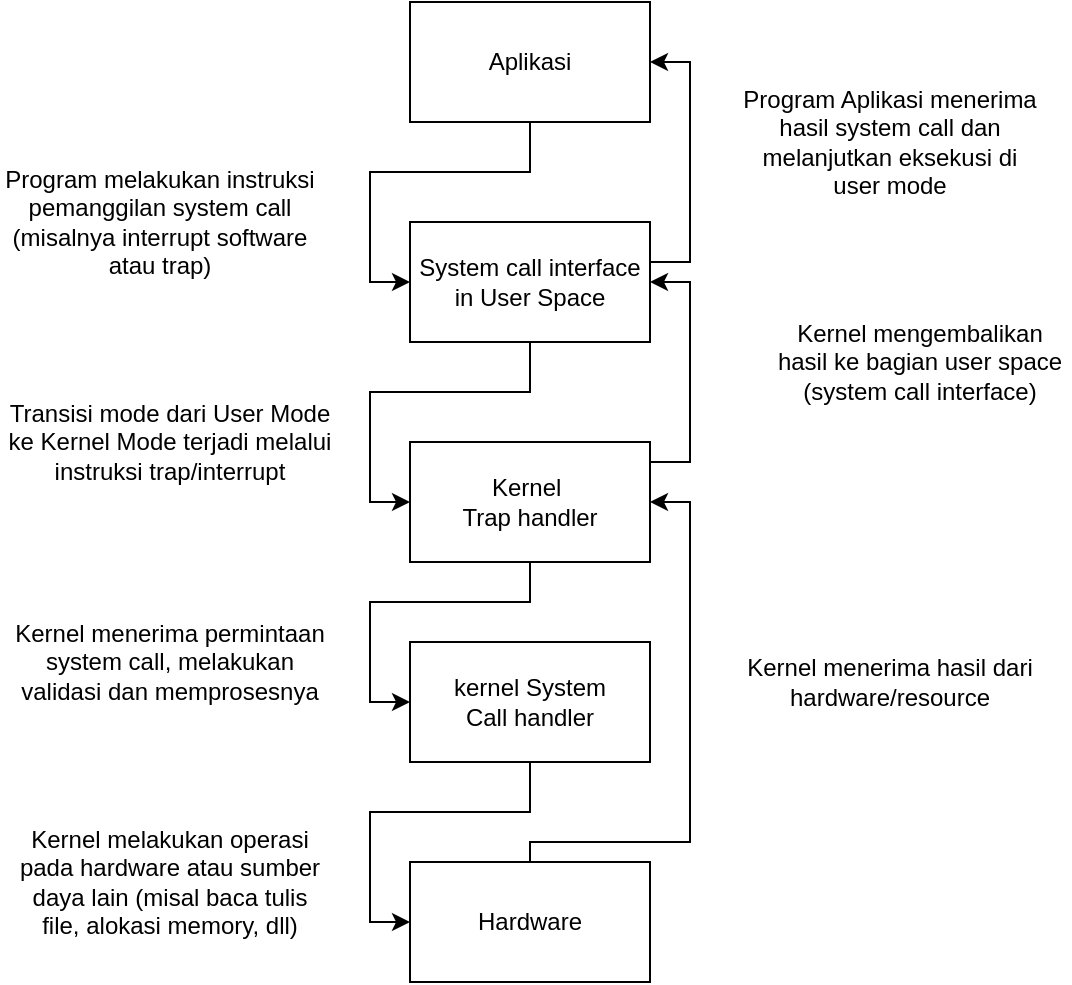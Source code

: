<mxfile version="28.2.5">
  <diagram name="Page-1" id="o0NG6jqeDFU1xDL7jZ0M">
    <mxGraphModel grid="1" page="1" gridSize="10" guides="1" tooltips="1" connect="1" arrows="1" fold="1" pageScale="1" pageWidth="850" pageHeight="1100" math="0" shadow="0">
      <root>
        <mxCell id="0" />
        <mxCell id="1" parent="0" />
        <mxCell id="al0pJD87Dy6w2EfeBlAW-7" style="edgeStyle=orthogonalEdgeStyle;rounded=0;orthogonalLoop=1;jettySize=auto;html=1;entryX=0;entryY=0.5;entryDx=0;entryDy=0;" edge="1" parent="1" source="al0pJD87Dy6w2EfeBlAW-1" target="al0pJD87Dy6w2EfeBlAW-6">
          <mxGeometry relative="1" as="geometry" />
        </mxCell>
        <mxCell id="al0pJD87Dy6w2EfeBlAW-1" value="Aplikasi" style="rounded=0;whiteSpace=wrap;html=1;" vertex="1" parent="1">
          <mxGeometry x="365" y="140" width="120" height="60" as="geometry" />
        </mxCell>
        <mxCell id="al0pJD87Dy6w2EfeBlAW-9" style="edgeStyle=orthogonalEdgeStyle;rounded=0;orthogonalLoop=1;jettySize=auto;html=1;entryX=0;entryY=0.5;entryDx=0;entryDy=0;" edge="1" parent="1" source="al0pJD87Dy6w2EfeBlAW-3" target="al0pJD87Dy6w2EfeBlAW-5">
          <mxGeometry relative="1" as="geometry" />
        </mxCell>
        <mxCell id="al0pJD87Dy6w2EfeBlAW-13" style="edgeStyle=orthogonalEdgeStyle;rounded=0;orthogonalLoop=1;jettySize=auto;html=1;entryX=1;entryY=0.5;entryDx=0;entryDy=0;" edge="1" parent="1" source="al0pJD87Dy6w2EfeBlAW-3" target="al0pJD87Dy6w2EfeBlAW-6">
          <mxGeometry relative="1" as="geometry">
            <Array as="points">
              <mxPoint x="505" y="370" />
              <mxPoint x="505" y="280" />
            </Array>
          </mxGeometry>
        </mxCell>
        <mxCell id="al0pJD87Dy6w2EfeBlAW-3" value="Kernel&amp;nbsp;&lt;div&gt;Trap handler&lt;/div&gt;" style="rounded=0;whiteSpace=wrap;html=1;" vertex="1" parent="1">
          <mxGeometry x="365" y="360" width="120" height="60" as="geometry" />
        </mxCell>
        <mxCell id="al0pJD87Dy6w2EfeBlAW-12" style="edgeStyle=orthogonalEdgeStyle;rounded=0;orthogonalLoop=1;jettySize=auto;html=1;entryX=1;entryY=0.5;entryDx=0;entryDy=0;" edge="1" parent="1" source="al0pJD87Dy6w2EfeBlAW-4" target="al0pJD87Dy6w2EfeBlAW-3">
          <mxGeometry relative="1" as="geometry">
            <Array as="points">
              <mxPoint x="425" y="560" />
              <mxPoint x="505" y="560" />
              <mxPoint x="505" y="390" />
            </Array>
          </mxGeometry>
        </mxCell>
        <mxCell id="al0pJD87Dy6w2EfeBlAW-4" value="Hardware" style="rounded=0;whiteSpace=wrap;html=1;" vertex="1" parent="1">
          <mxGeometry x="365" y="570" width="120" height="60" as="geometry" />
        </mxCell>
        <mxCell id="al0pJD87Dy6w2EfeBlAW-11" style="edgeStyle=orthogonalEdgeStyle;rounded=0;orthogonalLoop=1;jettySize=auto;html=1;entryX=0;entryY=0.5;entryDx=0;entryDy=0;" edge="1" parent="1" source="al0pJD87Dy6w2EfeBlAW-5" target="al0pJD87Dy6w2EfeBlAW-4">
          <mxGeometry relative="1" as="geometry" />
        </mxCell>
        <mxCell id="al0pJD87Dy6w2EfeBlAW-5" value="kernel System&lt;div&gt;Call handler&lt;/div&gt;" style="rounded=0;whiteSpace=wrap;html=1;" vertex="1" parent="1">
          <mxGeometry x="365" y="460" width="120" height="60" as="geometry" />
        </mxCell>
        <mxCell id="al0pJD87Dy6w2EfeBlAW-8" style="edgeStyle=orthogonalEdgeStyle;rounded=0;orthogonalLoop=1;jettySize=auto;html=1;entryX=0;entryY=0.5;entryDx=0;entryDy=0;" edge="1" parent="1" source="al0pJD87Dy6w2EfeBlAW-6" target="al0pJD87Dy6w2EfeBlAW-3">
          <mxGeometry relative="1" as="geometry" />
        </mxCell>
        <mxCell id="al0pJD87Dy6w2EfeBlAW-14" style="edgeStyle=orthogonalEdgeStyle;rounded=0;orthogonalLoop=1;jettySize=auto;html=1;entryX=1;entryY=0.5;entryDx=0;entryDy=0;" edge="1" parent="1" source="al0pJD87Dy6w2EfeBlAW-6" target="al0pJD87Dy6w2EfeBlAW-1">
          <mxGeometry relative="1" as="geometry">
            <Array as="points">
              <mxPoint x="505" y="270" />
              <mxPoint x="505" y="170" />
            </Array>
          </mxGeometry>
        </mxCell>
        <mxCell id="al0pJD87Dy6w2EfeBlAW-6" value="System call interface in User Space" style="rounded=0;whiteSpace=wrap;html=1;" vertex="1" parent="1">
          <mxGeometry x="365" y="250" width="120" height="60" as="geometry" />
        </mxCell>
        <mxCell id="al0pJD87Dy6w2EfeBlAW-15" value="Program melakukan instruksi pemanggilan system call (misalnya interrupt software atau trap)" style="text;strokeColor=none;align=center;fillColor=none;html=1;verticalAlign=middle;whiteSpace=wrap;rounded=0;" vertex="1" parent="1">
          <mxGeometry x="160" y="230" width="160" height="40" as="geometry" />
        </mxCell>
        <mxCell id="al0pJD87Dy6w2EfeBlAW-16" value="Transisi mode dari User Mode ke Kernel Mode terjadi melalui instruksi trap/interrupt" style="text;strokeColor=none;align=center;fillColor=none;html=1;verticalAlign=middle;whiteSpace=wrap;rounded=0;" vertex="1" parent="1">
          <mxGeometry x="160" y="340" width="170" height="40" as="geometry" />
        </mxCell>
        <mxCell id="al0pJD87Dy6w2EfeBlAW-17" value="Kernel menerima permintaan system call, melakukan validasi dan memprosesnya" style="text;strokeColor=none;align=center;fillColor=none;html=1;verticalAlign=middle;whiteSpace=wrap;rounded=0;" vertex="1" parent="1">
          <mxGeometry x="165" y="450" width="160" height="40" as="geometry" />
        </mxCell>
        <mxCell id="al0pJD87Dy6w2EfeBlAW-18" value="Kernel melakukan operasi pada hardware atau sumber daya lain (misal baca tulis file, alokasi memory, dll)" style="text;strokeColor=none;align=center;fillColor=none;html=1;verticalAlign=middle;whiteSpace=wrap;rounded=0;" vertex="1" parent="1">
          <mxGeometry x="165" y="560" width="160" height="40" as="geometry" />
        </mxCell>
        <mxCell id="al0pJD87Dy6w2EfeBlAW-19" value="Kernel menerima hasil dari hardware/resource" style="text;strokeColor=none;align=center;fillColor=none;html=1;verticalAlign=middle;whiteSpace=wrap;rounded=0;" vertex="1" parent="1">
          <mxGeometry x="530" y="460" width="150" height="40" as="geometry" />
        </mxCell>
        <mxCell id="al0pJD87Dy6w2EfeBlAW-20" value="Kernel mengembalikan hasil ke bagian user space (system call interface)" style="text;strokeColor=none;align=center;fillColor=none;html=1;verticalAlign=middle;whiteSpace=wrap;rounded=0;" vertex="1" parent="1">
          <mxGeometry x="545" y="300" width="150" height="40" as="geometry" />
        </mxCell>
        <mxCell id="al0pJD87Dy6w2EfeBlAW-21" value="Program Aplikasi menerima hasil system call dan melanjutkan eksekusi di user mode" style="text;strokeColor=none;align=center;fillColor=none;html=1;verticalAlign=middle;whiteSpace=wrap;rounded=0;" vertex="1" parent="1">
          <mxGeometry x="530" y="190" width="150" height="40" as="geometry" />
        </mxCell>
      </root>
    </mxGraphModel>
  </diagram>
</mxfile>
